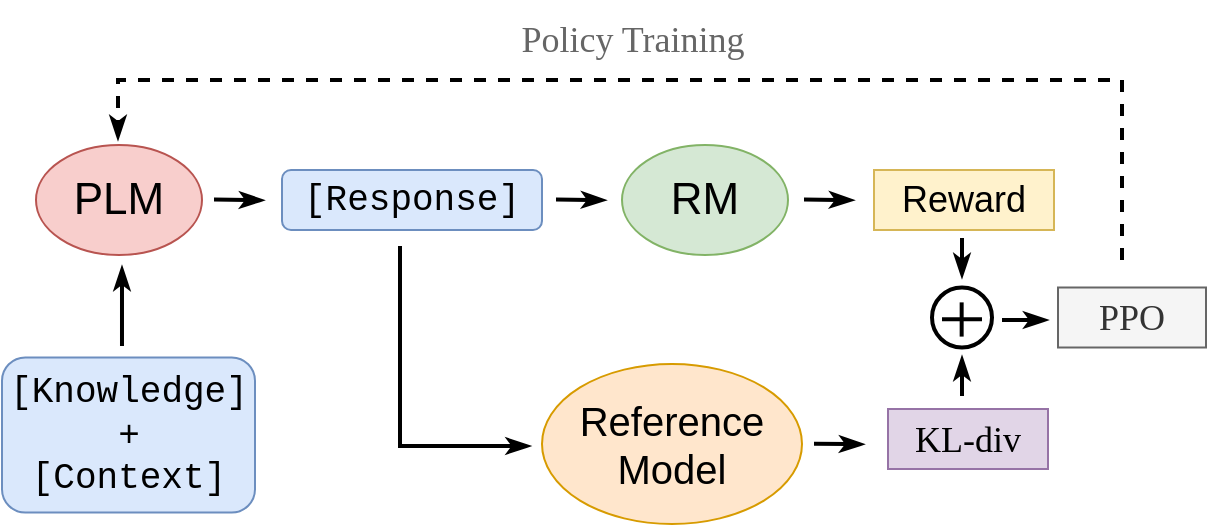 <mxfile version="21.3.7" type="github">
  <diagram name="Page-1" id="7wC7hmL37pKosh5_3M5G">
    <mxGraphModel dx="2043" dy="810" grid="1" gridSize="10" guides="1" tooltips="1" connect="1" arrows="1" fold="1" page="1" pageScale="1" pageWidth="850" pageHeight="1100" math="0" shadow="0">
      <root>
        <mxCell id="0" />
        <mxCell id="1" parent="0" />
        <mxCell id="4u2AF7FJxZ9QzFyWI-jE-15" value="&lt;font face=&quot;Helvetica&quot; style=&quot;font-size: 18px;&quot;&gt;Reward&lt;/font&gt;" style="rounded=0;whiteSpace=wrap;html=1;fillColor=#fff2cc;strokeColor=#d6b656;fontFamily=Verdana;fontStyle=0" parent="1" vertex="1">
          <mxGeometry x="-204" y="855" width="90" height="30" as="geometry" />
        </mxCell>
        <mxCell id="CZVFG8hrNlgNmazYNYvc-1" value="&lt;font style=&quot;font-size: 18px;&quot; face=&quot;Courier New&quot;&gt;[Knowledge]&lt;br&gt;+&lt;br&gt;[Context]&lt;br&gt;&lt;/font&gt;" style="rounded=1;whiteSpace=wrap;html=1;fillColor=#dae8fc;strokeColor=#6c8ebf;" vertex="1" parent="1">
          <mxGeometry x="-640" y="948.75" width="126.5" height="77.5" as="geometry" />
        </mxCell>
        <mxCell id="CZVFG8hrNlgNmazYNYvc-6" value="&lt;font style=&quot;&quot; face=&quot;Courier New&quot;&gt;&lt;font style=&quot;font-size: 18px;&quot;&gt;[Response]&lt;/font&gt;&lt;br&gt;&lt;/font&gt;" style="rounded=1;whiteSpace=wrap;html=1;fillColor=#dae8fc;strokeColor=#6c8ebf;" vertex="1" parent="1">
          <mxGeometry x="-500" y="855" width="130" height="30" as="geometry" />
        </mxCell>
        <mxCell id="CZVFG8hrNlgNmazYNYvc-9" value="&lt;font style=&quot;font-size: 22px;&quot;&gt;PLM&lt;/font&gt;" style="ellipse;whiteSpace=wrap;html=1;fillColor=#f8cecc;strokeColor=#b85450;" vertex="1" parent="1">
          <mxGeometry x="-623" y="842.5" width="83" height="55" as="geometry" />
        </mxCell>
        <mxCell id="CZVFG8hrNlgNmazYNYvc-12" value="" style="endArrow=classicThin;html=1;rounded=0;strokeWidth=2;fontFamily=Verdana;fontStyle=0;endFill=1;" edge="1" parent="1">
          <mxGeometry width="50" height="50" relative="1" as="geometry">
            <mxPoint x="-534" y="869.81" as="sourcePoint" />
            <mxPoint x="-509" y="870.14" as="targetPoint" />
          </mxGeometry>
        </mxCell>
        <mxCell id="CZVFG8hrNlgNmazYNYvc-13" value="" style="endArrow=classicThin;html=1;rounded=0;strokeWidth=2;fontFamily=Verdana;fontStyle=0;endFill=1;" edge="1" parent="1">
          <mxGeometry width="50" height="50" relative="1" as="geometry">
            <mxPoint x="-363" y="869.76" as="sourcePoint" />
            <mxPoint x="-338" y="870.09" as="targetPoint" />
          </mxGeometry>
        </mxCell>
        <mxCell id="CZVFG8hrNlgNmazYNYvc-14" value="&lt;font style=&quot;font-size: 22px;&quot;&gt;RM&lt;/font&gt;" style="ellipse;whiteSpace=wrap;html=1;fillColor=#d5e8d4;strokeColor=#82b366;" vertex="1" parent="1">
          <mxGeometry x="-330" y="842.5" width="83" height="55" as="geometry" />
        </mxCell>
        <mxCell id="CZVFG8hrNlgNmazYNYvc-15" value="" style="endArrow=classicThin;html=1;rounded=0;strokeWidth=2;fontFamily=Verdana;fontStyle=0;endFill=1;" edge="1" parent="1">
          <mxGeometry width="50" height="50" relative="1" as="geometry">
            <mxPoint x="-239" y="869.76" as="sourcePoint" />
            <mxPoint x="-214" y="870.09" as="targetPoint" />
          </mxGeometry>
        </mxCell>
        <mxCell id="CZVFG8hrNlgNmazYNYvc-19" value="&lt;font style=&quot;font-size: 20px;&quot;&gt;Reference&lt;br&gt;Model&lt;br&gt;&lt;/font&gt;" style="ellipse;whiteSpace=wrap;html=1;fillColor=#ffe6cc;strokeColor=#d79b00;" vertex="1" parent="1">
          <mxGeometry x="-370" y="952" width="130" height="80" as="geometry" />
        </mxCell>
        <mxCell id="CZVFG8hrNlgNmazYNYvc-30" style="edgeStyle=orthogonalEdgeStyle;rounded=0;orthogonalLoop=1;jettySize=auto;html=1;exitX=1;exitY=0.5;exitDx=0;exitDy=0;fontFamily=Verdana;fontStyle=0" edge="1" parent="1">
          <mxGeometry relative="1" as="geometry">
            <mxPoint x="-160" y="926.75" as="targetPoint" />
            <mxPoint x="-150" y="924.75" as="sourcePoint" />
          </mxGeometry>
        </mxCell>
        <mxCell id="CZVFG8hrNlgNmazYNYvc-32" value="" style="ellipse;whiteSpace=wrap;html=1;aspect=fixed;strokeWidth=2;fontFamily=Verdana;fontStyle=0" vertex="1" parent="1">
          <mxGeometry x="-175" y="913.75" width="30" height="30" as="geometry" />
        </mxCell>
        <mxCell id="CZVFG8hrNlgNmazYNYvc-33" value="" style="endArrow=none;html=1;rounded=0;strokeWidth=2;fontFamily=Verdana;fontStyle=0" edge="1" parent="1">
          <mxGeometry width="50" height="50" relative="1" as="geometry">
            <mxPoint x="-170" y="929.64" as="sourcePoint" />
            <mxPoint x="-150" y="929.64" as="targetPoint" />
          </mxGeometry>
        </mxCell>
        <mxCell id="CZVFG8hrNlgNmazYNYvc-34" value="" style="endArrow=none;html=1;rounded=0;strokeWidth=2;fontFamily=Verdana;fontStyle=0" edge="1" parent="1">
          <mxGeometry width="50" height="50" relative="1" as="geometry">
            <mxPoint x="-160.17" y="921.19" as="sourcePoint" />
            <mxPoint x="-160.17" y="938.3" as="targetPoint" />
          </mxGeometry>
        </mxCell>
        <mxCell id="CZVFG8hrNlgNmazYNYvc-35" value="" style="endArrow=classicThin;html=1;rounded=0;strokeWidth=2;fontFamily=Verdana;fontStyle=0;endFill=1;edgeStyle=orthogonalEdgeStyle;dashed=1;" edge="1" parent="1">
          <mxGeometry width="50" height="50" relative="1" as="geometry">
            <mxPoint x="-80" y="900" as="sourcePoint" />
            <mxPoint x="-582" y="840" as="targetPoint" />
            <Array as="points">
              <mxPoint x="-80" y="810" />
              <mxPoint x="-582" y="810" />
            </Array>
          </mxGeometry>
        </mxCell>
        <mxCell id="CZVFG8hrNlgNmazYNYvc-37" value="" style="endArrow=classicThin;html=1;rounded=0;strokeWidth=2;edgeStyle=orthogonalEdgeStyle;fontFamily=Verdana;fontStyle=0;endFill=1;" edge="1" parent="1">
          <mxGeometry width="50" height="50" relative="1" as="geometry">
            <mxPoint x="-441" y="893" as="sourcePoint" />
            <mxPoint x="-375.76" y="993" as="targetPoint" />
            <Array as="points">
              <mxPoint x="-441" y="993" />
            </Array>
          </mxGeometry>
        </mxCell>
        <mxCell id="CZVFG8hrNlgNmazYNYvc-39" value="" style="endArrow=classicThin;html=1;rounded=0;strokeWidth=2;fontFamily=Verdana;fontStyle=0;endFill=1;" edge="1" parent="1">
          <mxGeometry width="50" height="50" relative="1" as="geometry">
            <mxPoint x="-234" y="991.83" as="sourcePoint" />
            <mxPoint x="-209" y="992.16" as="targetPoint" />
          </mxGeometry>
        </mxCell>
        <mxCell id="CZVFG8hrNlgNmazYNYvc-40" value="&lt;font style=&quot;font-size: 18px;&quot;&gt;KL-div&lt;/font&gt;" style="rounded=0;whiteSpace=wrap;html=1;fillColor=#e1d5e7;strokeColor=#9673a6;fontFamily=Verdana;fontStyle=0" vertex="1" parent="1">
          <mxGeometry x="-197" y="974.5" width="80" height="30" as="geometry" />
        </mxCell>
        <mxCell id="CZVFG8hrNlgNmazYNYvc-46" value="" style="endArrow=classicThin;html=1;rounded=0;strokeWidth=2;fontFamily=Verdana;fontStyle=0;endFill=1;" edge="1" parent="1">
          <mxGeometry width="50" height="50" relative="1" as="geometry">
            <mxPoint x="-160" y="968" as="sourcePoint" />
            <mxPoint x="-160" y="948" as="targetPoint" />
          </mxGeometry>
        </mxCell>
        <mxCell id="CZVFG8hrNlgNmazYNYvc-47" value="" style="endArrow=classicThin;html=1;rounded=0;strokeWidth=2;fontFamily=Verdana;fontStyle=0;endFill=1;" edge="1" parent="1">
          <mxGeometry width="50" height="50" relative="1" as="geometry">
            <mxPoint x="-160" y="889" as="sourcePoint" />
            <mxPoint x="-160" y="909" as="targetPoint" />
          </mxGeometry>
        </mxCell>
        <mxCell id="CZVFG8hrNlgNmazYNYvc-48" value="" style="endArrow=classicThin;html=1;rounded=0;strokeWidth=2;fontFamily=Verdana;fontStyle=0;endFill=1;" edge="1" parent="1">
          <mxGeometry width="50" height="50" relative="1" as="geometry">
            <mxPoint x="-580" y="943" as="sourcePoint" />
            <mxPoint x="-580.004" y="903" as="targetPoint" />
          </mxGeometry>
        </mxCell>
        <mxCell id="CZVFG8hrNlgNmazYNYvc-49" value="&lt;font color=&quot;#666666&quot; style=&quot;font-size: 18px;&quot;&gt;Policy Training&lt;/font&gt;" style="text;html=1;align=center;verticalAlign=middle;resizable=0;points=[];autosize=1;strokeColor=none;fillColor=none;fontFamily=Verdana;fontStyle=0" vertex="1" parent="1">
          <mxGeometry x="-400" y="770" width="150" height="40" as="geometry" />
        </mxCell>
        <mxCell id="CZVFG8hrNlgNmazYNYvc-51" value="&lt;font style=&quot;font-size: 18px;&quot;&gt;PPO&lt;/font&gt;" style="rounded=0;whiteSpace=wrap;html=1;fillColor=#f5f5f5;strokeColor=#666666;fontFamily=Verdana;fontStyle=0;fontColor=#333333;" vertex="1" parent="1">
          <mxGeometry x="-112" y="913.75" width="74" height="30" as="geometry" />
        </mxCell>
        <mxCell id="CZVFG8hrNlgNmazYNYvc-52" value="" style="endArrow=classicThin;html=1;rounded=0;strokeWidth=2;fontFamily=Verdana;fontStyle=0;endFill=1;" edge="1" parent="1">
          <mxGeometry width="50" height="50" relative="1" as="geometry">
            <mxPoint x="-140" y="930" as="sourcePoint" />
            <mxPoint x="-117" y="930" as="targetPoint" />
          </mxGeometry>
        </mxCell>
      </root>
    </mxGraphModel>
  </diagram>
</mxfile>
